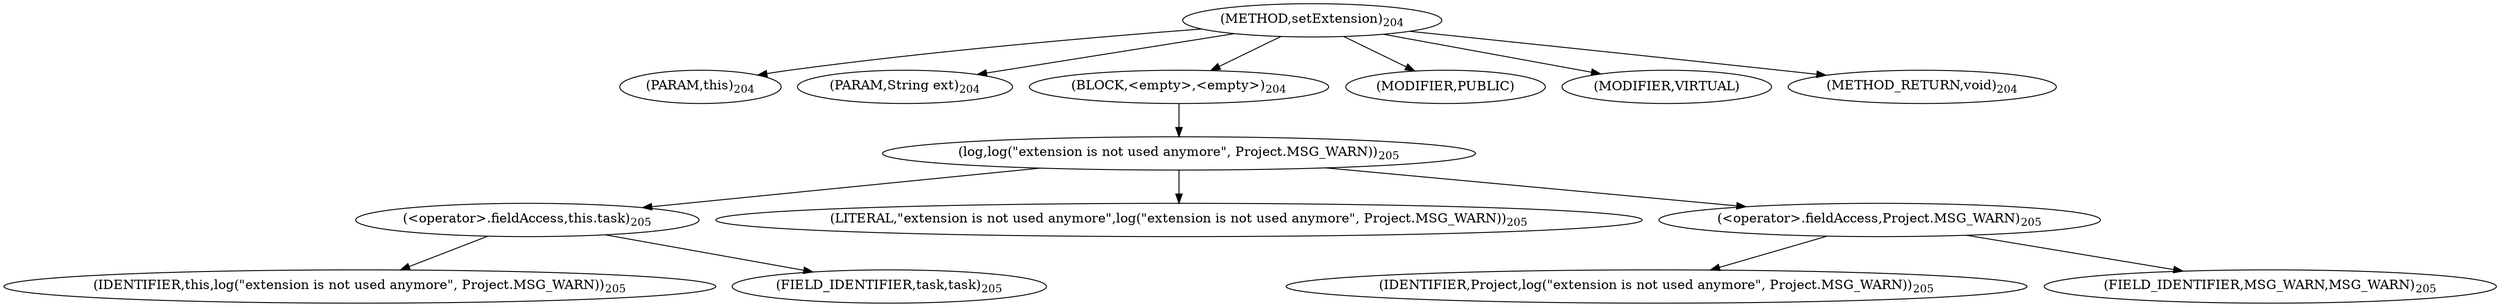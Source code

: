 digraph "setExtension" {  
"248" [label = <(METHOD,setExtension)<SUB>204</SUB>> ]
"249" [label = <(PARAM,this)<SUB>204</SUB>> ]
"250" [label = <(PARAM,String ext)<SUB>204</SUB>> ]
"251" [label = <(BLOCK,&lt;empty&gt;,&lt;empty&gt;)<SUB>204</SUB>> ]
"252" [label = <(log,log(&quot;extension is not used anymore&quot;, Project.MSG_WARN))<SUB>205</SUB>> ]
"253" [label = <(&lt;operator&gt;.fieldAccess,this.task)<SUB>205</SUB>> ]
"254" [label = <(IDENTIFIER,this,log(&quot;extension is not used anymore&quot;, Project.MSG_WARN))<SUB>205</SUB>> ]
"255" [label = <(FIELD_IDENTIFIER,task,task)<SUB>205</SUB>> ]
"256" [label = <(LITERAL,&quot;extension is not used anymore&quot;,log(&quot;extension is not used anymore&quot;, Project.MSG_WARN))<SUB>205</SUB>> ]
"257" [label = <(&lt;operator&gt;.fieldAccess,Project.MSG_WARN)<SUB>205</SUB>> ]
"258" [label = <(IDENTIFIER,Project,log(&quot;extension is not used anymore&quot;, Project.MSG_WARN))<SUB>205</SUB>> ]
"259" [label = <(FIELD_IDENTIFIER,MSG_WARN,MSG_WARN)<SUB>205</SUB>> ]
"260" [label = <(MODIFIER,PUBLIC)> ]
"261" [label = <(MODIFIER,VIRTUAL)> ]
"262" [label = <(METHOD_RETURN,void)<SUB>204</SUB>> ]
  "248" -> "249" 
  "248" -> "250" 
  "248" -> "251" 
  "248" -> "260" 
  "248" -> "261" 
  "248" -> "262" 
  "251" -> "252" 
  "252" -> "253" 
  "252" -> "256" 
  "252" -> "257" 
  "253" -> "254" 
  "253" -> "255" 
  "257" -> "258" 
  "257" -> "259" 
}

